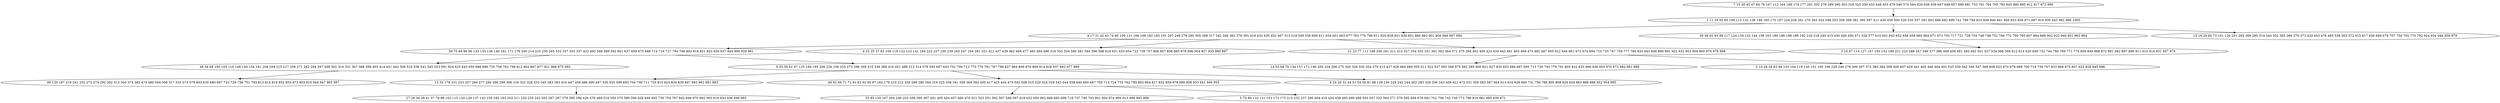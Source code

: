 digraph true_tree {
	"0" -> "1"
	"1" -> "2"
	"2" -> "3"
	"1" -> "4"
	"3" -> "5"
	"2" -> "6"
	"3" -> "7"
	"7" -> "8"
	"7" -> "9"
	"9" -> "10"
	"1" -> "11"
	"4" -> "12"
	"5" -> "13"
	"8" -> "14"
	"2" -> "15"
	"15" -> "16"
	"9" -> "17"
	"15" -> "18"
	"7" -> "19"
	"0" [label="7 15 40 45 47 64 78 107 112 164 168 174 177 201 202 278 289 290 303 318 323 350 433 448 455 479 540 574 584 626 638 639 647 648 657 680 681 753 761 764 765 783 845 880 895 912 917 972 990"];
	"1" [label="1 11 19 50 60 106 113 132 138 146 160 170 197 224 258 261 270 283 324 348 353 356 368 381 395 397 411 436 459 500 526 535 557 561 602 666 682 699 741 789 794 810 838 840 841 850 853 856 871 887 916 930 943 982 986 1000"];
	"2" [label="4 17 31 42 43 74 80 109 131 166 169 182 183 191 207 249 279 295 305 308 317 342 346 363 376 391 418 432 435 452 467 513 518 549 556 609 611 634 651 663 677 763 778 799 811 820 828 831 836 851 860 883 901 956 966 967 994"];
	"3" [label="39 70 84 86 96 133 135 136 140 161 171 176 200 214 225 250 265 332 337 355 357 422 493 548 589 592 601 637 659 675 688 714 716 727 784 796 803 818 821 823 830 837 844 900 929 961"];
	"4" [label="30 46 62 93 99 117 124 139 142 144 158 163 180 186 188 189 192 216 218 240 415 430 440 450 471 528 577 610 641 642 652 656 658 660 664 671 673 703 717 721 728 734 746 748 752 766 772 790 795 807 884 889 902 923 940 951 963 964"];
	"5" [label="48 58 69 100 105 116 148 149 154 181 208 209 215 217 256 271 282 294 297 298 301 310 331 367 388 396 403 414 431 442 509 510 536 541 545 553 591 624 625 645 655 686 696 735 758 782 798 812 862 867 877 921 968 975 993"];
	"6" [label="6 22 25 37 83 108 118 122 123 141 184 222 227 230 239 245 247 254 281 321 412 437 439 462 468 477 483 494 496 516 552 554 580 581 594 596 598 618 631 633 654 722 738 757 806 857 858 865 878 896 904 927 935 980 987"];
	"7" [label="9 55 59 61 67 125 194 195 206 226 238 255 273 296 309 315 339 389 416 451 488 512 514 578 593 607 643 702 709 712 775 779 781 787 788 827 864 869 876 909 914 928 937 942 977 989"];
	"8" [label="13 35 178 231 233 257 260 277 284 286 299 306 316 322 328 333 345 383 393 410 447 456 486 490 497 530 555 599 693 704 708 711 720 815 824 834 839 847 893 962 981 983"];
	"9" [label="49 52 66 71 72 81 82 92 95 97 162 179 210 212 259 268 280 304 319 325 338 341 359 369 392 400 417 425 444 475 502 508 515 520 524 529 543 544 558 640 665 667 705 713 724 733 762 785 802 804 817 832 859 879 898 908 933 941 949 955"];
	"10" [label="33 85 155 167 204 248 253 358 360 387 401 405 454 457 460 470 521 523 551 562 567 588 597 619 632 650 662 668 683 698 718 737 740 743 801 854 874 894 913 969 985 998"];
	"11" [label="12 18 20 65 73 101 126 251 264 269 285 314 344 352 365 366 370 373 420 453 478 495 538 563 572 615 617 636 669 679 707 750 755 770 792 924 934 948 958 979"];
	"12" [label="3 16 87 114 127 147 150 152 199 221 223 288 347 349 377 386 449 458 481 485 492 501 527 534 566 569 612 614 620 649 732 744 760 769 771 774 809 849 868 872 881 882 897 899 911 915 918 931 957 974"];
	"13" [label="90 130 187 219 241 252 272 274 292 302 313 340 374 382 474 480 504 506 517 533 573 579 603 635 685 697 723 729 736 751 793 813 814 819 852 855 873 903 910 944 947 965 997"];
	"14" [label="27 28 34 38 41 57 79 88 102 115 120 128 137 143 159 185 193 203 211 220 235 243 263 267 287 378 385 398 426 476 489 519 550 570 586 590 628 646 692 730 754 797 842 848 870 892 905 919 920 936 946 992"];
	"15" [label="21 23 77 111 198 236 291 311 312 327 334 335 351 361 362 364 371 375 394 402 409 423 434 443 461 463 469 473 482 487 605 622 644 661 672 674 694 710 725 747 759 777 780 835 843 846 890 891 922 932 953 959 960 976 978 988"];
	"16" [label="14 53 68 76 134 157 172 190 205 234 266 275 320 326 330 354 379 413 427 428 484 499 505 511 522 537 565 568 575 582 585 600 621 627 630 653 684 687 695 715 726 745 776 791 805 822 825 906 938 950 970 973 984 991 999"];
	"17" [label="5 75 89 110 121 153 173 175 213 232 237 390 404 419 424 438 465 466 498 503 507 532 564 571 576 595 606 678 691 701 706 742 749 773 786 816 861 885 939 971"];
	"18" [label="2 10 26 36 63 94 103 104 119 145 151 165 196 228 246 276 300 307 372 380 384 399 406 407 429 441 445 446 464 491 525 539 542 546 547 560 608 623 670 676 689 700 719 739 767 833 866 875 907 925 926 945 996"];
	"19" [label="8 24 29 32 44 51 54 56 91 98 129 156 229 242 244 262 293 329 336 343 408 421 472 531 559 583 587 604 613 616 629 690 731 756 768 800 808 826 829 863 886 888 952 954 995"];
}
